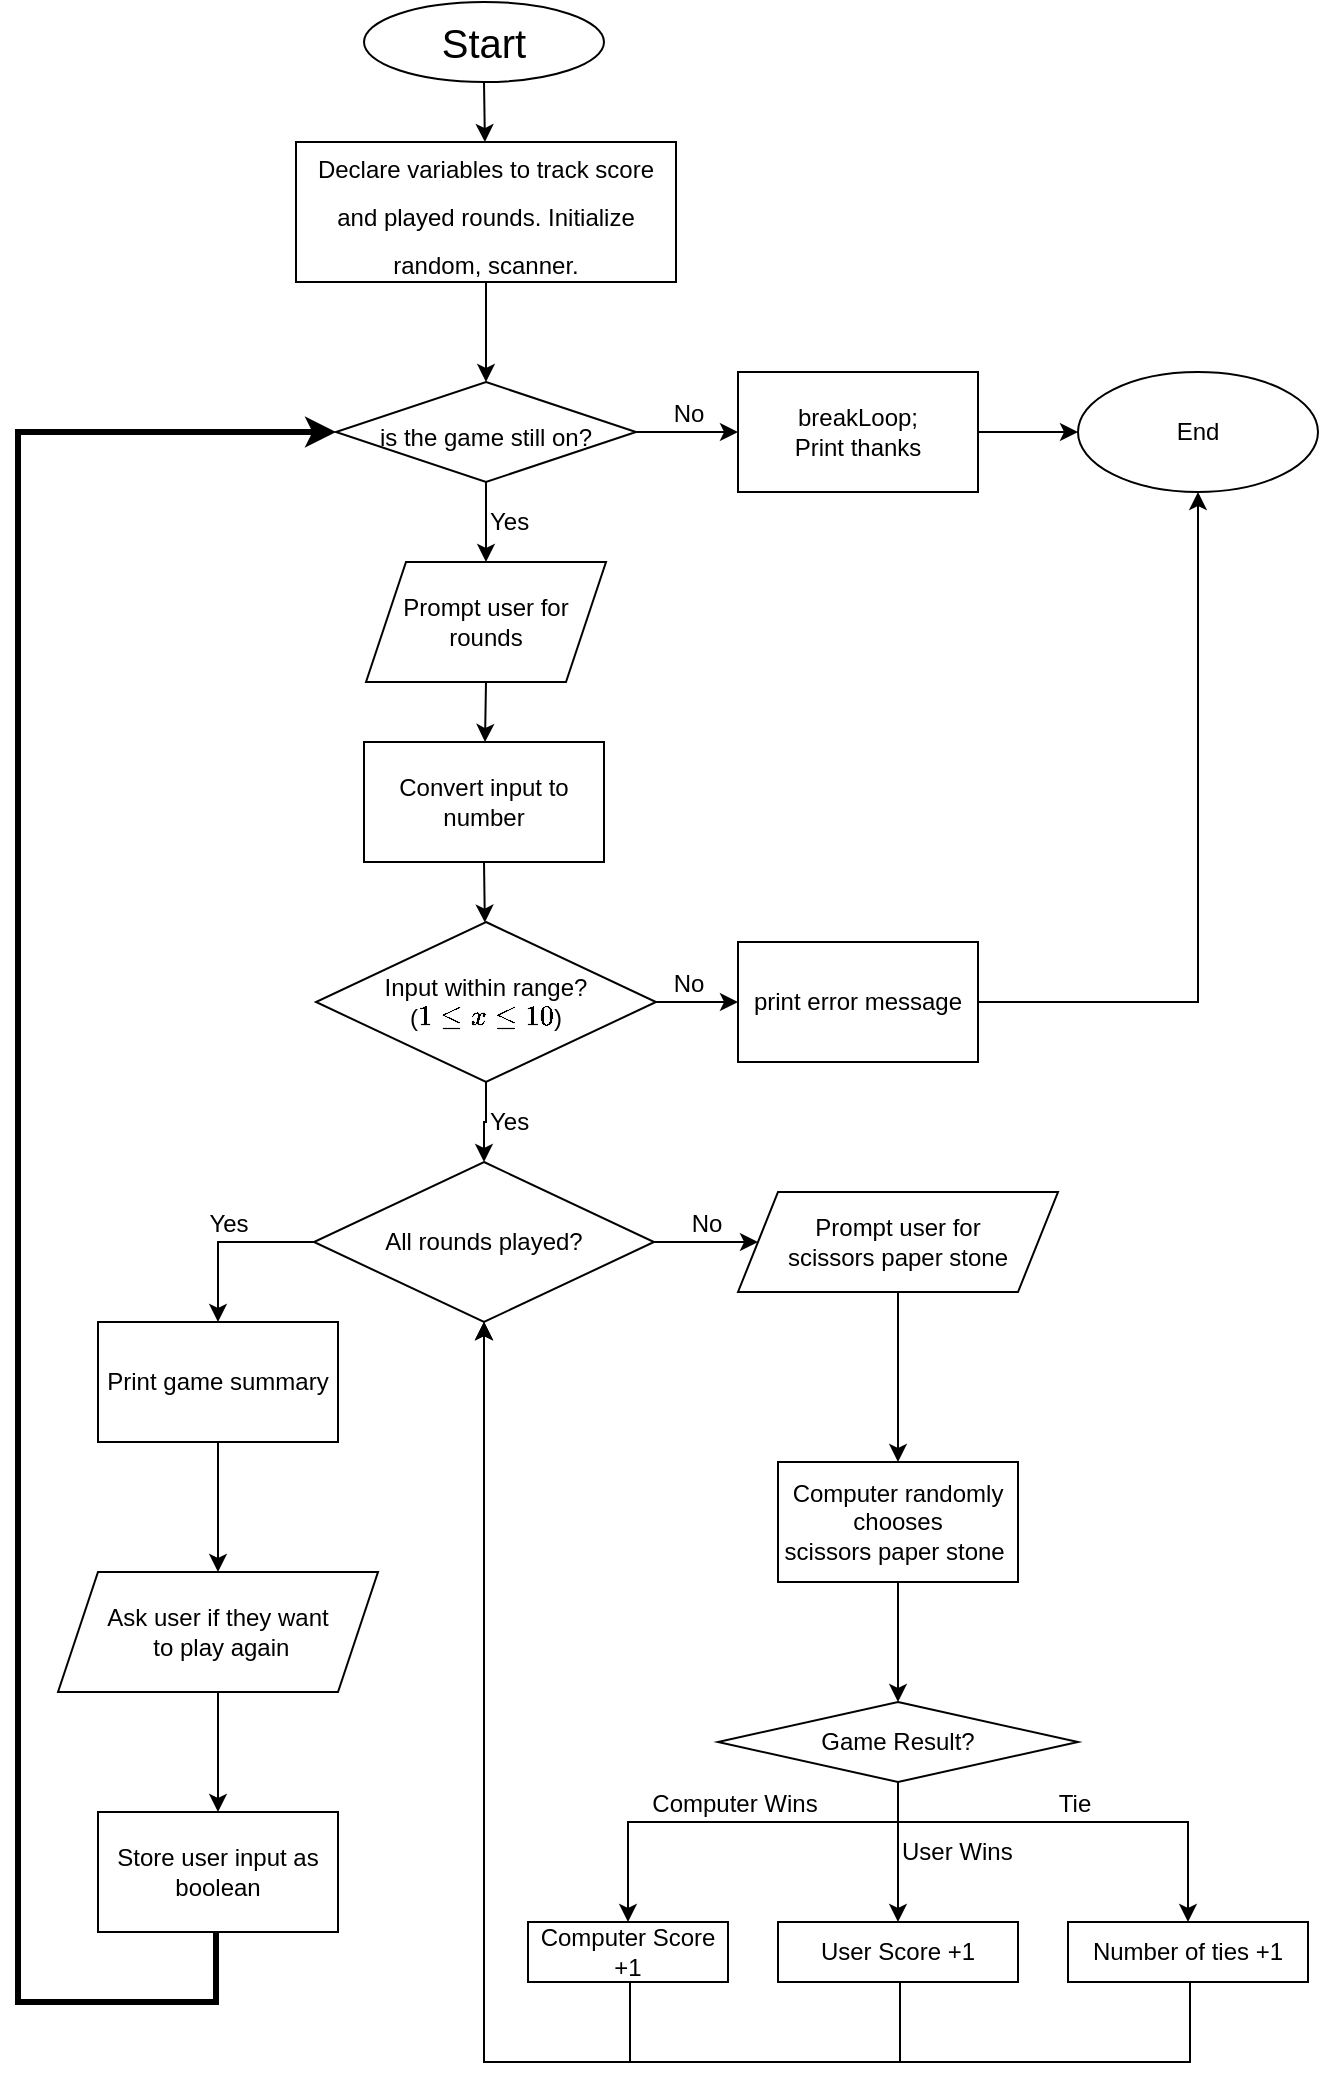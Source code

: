 <mxfile version="16.1.0" type="github"><diagram id="C5RBs43oDa-KdzZeNtuy" name="Page-1"><mxGraphModel dx="1038" dy="585" grid="1" gridSize="10" guides="1" tooltips="1" connect="1" arrows="1" fold="1" page="1" pageScale="1" pageWidth="827" pageHeight="1169" math="1" shadow="0"><root><mxCell id="WIyWlLk6GJQsqaUBKTNV-0"/><mxCell id="WIyWlLk6GJQsqaUBKTNV-1" parent="WIyWlLk6GJQsqaUBKTNV-0"/><mxCell id="8JwnqCxWgduDvfECwKM9-1" value="&lt;font style=&quot;font-size: 20px&quot;&gt;Start&lt;/font&gt;" style="ellipse;whiteSpace=wrap;html=1;" parent="WIyWlLk6GJQsqaUBKTNV-1" vertex="1"><mxGeometry x="203" y="80" width="120" height="40" as="geometry"/></mxCell><mxCell id="8JwnqCxWgduDvfECwKM9-2" value="" style="endArrow=classic;html=1;rounded=0;fontSize=20;exitX=0.5;exitY=1;exitDx=0;exitDy=0;" parent="WIyWlLk6GJQsqaUBKTNV-1" source="8JwnqCxWgduDvfECwKM9-1" target="8JwnqCxWgduDvfECwKM9-3" edge="1"><mxGeometry width="50" height="50" relative="1" as="geometry"><mxPoint x="239" y="300" as="sourcePoint"/><mxPoint x="263" y="180" as="targetPoint"/></mxGeometry></mxCell><mxCell id="8JwnqCxWgduDvfECwKM9-33" value="" style="edgeStyle=orthogonalEdgeStyle;rounded=0;orthogonalLoop=1;jettySize=auto;html=1;fontSize=12;" parent="WIyWlLk6GJQsqaUBKTNV-1" source="8JwnqCxWgduDvfECwKM9-3" target="8JwnqCxWgduDvfECwKM9-32" edge="1"><mxGeometry relative="1" as="geometry"/></mxCell><mxCell id="8JwnqCxWgduDvfECwKM9-3" value="&lt;font style=&quot;font-size: 12px&quot;&gt;Declare variables to track score and played rounds. Initialize random, scanner.&lt;/font&gt;" style="rounded=0;whiteSpace=wrap;html=1;fontSize=20;align=center;spacingBottom=3;" parent="WIyWlLk6GJQsqaUBKTNV-1" vertex="1"><mxGeometry x="169" y="150" width="190" height="70" as="geometry"/></mxCell><mxCell id="8JwnqCxWgduDvfECwKM9-5" value="Prompt user for rounds" style="shape=parallelogram;perimeter=parallelogramPerimeter;whiteSpace=wrap;html=1;fixedSize=1;fontSize=12;" parent="WIyWlLk6GJQsqaUBKTNV-1" vertex="1"><mxGeometry x="204" y="360" width="120" height="60" as="geometry"/></mxCell><mxCell id="8JwnqCxWgduDvfECwKM9-6" value="" style="endArrow=classic;html=1;rounded=0;fontSize=12;exitX=0.5;exitY=1;exitDx=0;exitDy=0;" parent="WIyWlLk6GJQsqaUBKTNV-1" source="8JwnqCxWgduDvfECwKM9-5" target="8JwnqCxWgduDvfECwKM9-7" edge="1"><mxGeometry width="50" height="50" relative="1" as="geometry"><mxPoint x="239" y="360" as="sourcePoint"/><mxPoint x="289" y="310" as="targetPoint"/></mxGeometry></mxCell><mxCell id="8JwnqCxWgduDvfECwKM9-7" value="Convert input to number" style="rounded=0;whiteSpace=wrap;html=1;fontSize=12;" parent="WIyWlLk6GJQsqaUBKTNV-1" vertex="1"><mxGeometry x="203" y="450" width="120" height="60" as="geometry"/></mxCell><mxCell id="8JwnqCxWgduDvfECwKM9-8" value="" style="endArrow=classic;html=1;rounded=0;fontSize=12;exitX=0.5;exitY=1;exitDx=0;exitDy=0;" parent="WIyWlLk6GJQsqaUBKTNV-1" source="8JwnqCxWgduDvfECwKM9-7" target="8JwnqCxWgduDvfECwKM9-9" edge="1"><mxGeometry width="50" height="50" relative="1" as="geometry"><mxPoint x="239" y="550" as="sourcePoint"/><mxPoint x="289" y="500" as="targetPoint"/></mxGeometry></mxCell><mxCell id="8JwnqCxWgduDvfECwKM9-11" value="" style="edgeStyle=orthogonalEdgeStyle;rounded=0;orthogonalLoop=1;jettySize=auto;html=1;fontSize=12;verticalAlign=top;" parent="WIyWlLk6GJQsqaUBKTNV-1" source="8JwnqCxWgduDvfECwKM9-9" target="8JwnqCxWgduDvfECwKM9-10" edge="1"><mxGeometry relative="1" as="geometry"/></mxCell><mxCell id="8JwnqCxWgduDvfECwKM9-12" value="No" style="edgeLabel;html=1;align=center;verticalAlign=bottom;resizable=0;points=[];fontSize=12;" parent="8JwnqCxWgduDvfECwKM9-11" vertex="1" connectable="0"><mxGeometry x="-0.223" y="1" relative="1" as="geometry"><mxPoint as="offset"/></mxGeometry></mxCell><mxCell id="8JwnqCxWgduDvfECwKM9-16" value="Yes" style="edgeStyle=orthogonalEdgeStyle;rounded=0;orthogonalLoop=1;jettySize=auto;html=1;fontSize=12;verticalAlign=middle;labelPosition=right;verticalLabelPosition=middle;align=left;" parent="WIyWlLk6GJQsqaUBKTNV-1" source="8JwnqCxWgduDvfECwKM9-9" target="8JwnqCxWgduDvfECwKM9-17" edge="1"><mxGeometry relative="1" as="geometry"><mxPoint x="264" y="710" as="targetPoint"/></mxGeometry></mxCell><mxCell id="8JwnqCxWgduDvfECwKM9-9" value="Input within range?&lt;br&gt;(`1&amp;lt;= x&amp;lt;=10`)" style="rhombus;whiteSpace=wrap;html=1;fontSize=12;" parent="WIyWlLk6GJQsqaUBKTNV-1" vertex="1"><mxGeometry x="179" y="540" width="170" height="80" as="geometry"/></mxCell><mxCell id="8JwnqCxWgduDvfECwKM9-31" value="" style="edgeStyle=orthogonalEdgeStyle;rounded=0;orthogonalLoop=1;jettySize=auto;html=1;fontSize=12;entryX=0.5;entryY=1;entryDx=0;entryDy=0;" parent="WIyWlLk6GJQsqaUBKTNV-1" source="8JwnqCxWgduDvfECwKM9-10" target="8JwnqCxWgduDvfECwKM9-43" edge="1"><mxGeometry relative="1" as="geometry"><mxPoint x="739" y="830" as="targetPoint"/></mxGeometry></mxCell><mxCell id="8JwnqCxWgduDvfECwKM9-10" value="print error message" style="whiteSpace=wrap;html=1;" parent="WIyWlLk6GJQsqaUBKTNV-1" vertex="1"><mxGeometry x="390" y="550" width="120" height="60" as="geometry"/></mxCell><mxCell id="8JwnqCxWgduDvfECwKM9-19" value="Yes" style="edgeStyle=orthogonalEdgeStyle;rounded=0;orthogonalLoop=1;jettySize=auto;html=1;fontSize=12;verticalAlign=bottom;entryX=0.5;entryY=0;entryDx=0;entryDy=0;" parent="WIyWlLk6GJQsqaUBKTNV-1" target="8JwnqCxWgduDvfECwKM9-18" edge="1"><mxGeometry relative="1" as="geometry"><mxPoint x="180" y="700" as="sourcePoint"/><Array as="points"><mxPoint x="130" y="700"/><mxPoint x="130" y="730"/><mxPoint x="130" y="730"/></Array></mxGeometry></mxCell><mxCell id="8JwnqCxWgduDvfECwKM9-49" value="No" style="edgeStyle=orthogonalEdgeStyle;rounded=0;orthogonalLoop=1;jettySize=auto;html=1;fontSize=12;labelPosition=center;verticalLabelPosition=top;align=center;verticalAlign=bottom;" parent="WIyWlLk6GJQsqaUBKTNV-1" source="8JwnqCxWgduDvfECwKM9-17" target="8JwnqCxWgduDvfECwKM9-48" edge="1"><mxGeometry relative="1" as="geometry"/></mxCell><mxCell id="8JwnqCxWgduDvfECwKM9-17" value="All rounds played?" style="rhombus;whiteSpace=wrap;html=1;fontSize=12;" parent="WIyWlLk6GJQsqaUBKTNV-1" vertex="1"><mxGeometry x="178" y="660" width="170" height="80" as="geometry"/></mxCell><mxCell id="8JwnqCxWgduDvfECwKM9-21" value="" style="edgeStyle=orthogonalEdgeStyle;rounded=0;orthogonalLoop=1;jettySize=auto;html=1;fontSize=12;entryX=0.5;entryY=0;entryDx=0;entryDy=0;" parent="WIyWlLk6GJQsqaUBKTNV-1" source="8JwnqCxWgduDvfECwKM9-18" target="8JwnqCxWgduDvfECwKM9-22" edge="1"><mxGeometry relative="1" as="geometry"><mxPoint x="130" y="855" as="targetPoint"/></mxGeometry></mxCell><mxCell id="8JwnqCxWgduDvfECwKM9-18" value="Print game summary" style="whiteSpace=wrap;html=1;" parent="WIyWlLk6GJQsqaUBKTNV-1" vertex="1"><mxGeometry x="70" y="740" width="120" height="60" as="geometry"/></mxCell><mxCell id="8JwnqCxWgduDvfECwKM9-25" value="" style="edgeStyle=orthogonalEdgeStyle;rounded=0;orthogonalLoop=1;jettySize=auto;html=1;fontSize=12;entryX=0.5;entryY=0;entryDx=0;entryDy=0;" parent="WIyWlLk6GJQsqaUBKTNV-1" source="8JwnqCxWgduDvfECwKM9-22" target="8JwnqCxWgduDvfECwKM9-40" edge="1"><mxGeometry relative="1" as="geometry"><mxPoint x="130" y="995" as="targetPoint"/></mxGeometry></mxCell><mxCell id="8JwnqCxWgduDvfECwKM9-22" value="Ask user if they want&lt;br&gt;&amp;nbsp;to play again" style="shape=parallelogram;perimeter=parallelogramPerimeter;whiteSpace=wrap;html=1;fixedSize=1;fontSize=12;spacing=3;" parent="WIyWlLk6GJQsqaUBKTNV-1" vertex="1"><mxGeometry x="50" y="865" width="160" height="60" as="geometry"/></mxCell><mxCell id="8JwnqCxWgduDvfECwKM9-37" value="" style="edgeStyle=orthogonalEdgeStyle;rounded=0;orthogonalLoop=1;jettySize=auto;html=1;fontSize=12;entryX=0;entryY=0.5;entryDx=0;entryDy=0;exitX=0.5;exitY=1;exitDx=0;exitDy=0;strokeWidth=3;" parent="WIyWlLk6GJQsqaUBKTNV-1" source="8JwnqCxWgduDvfECwKM9-40" target="8JwnqCxWgduDvfECwKM9-32" edge="1"><mxGeometry relative="1" as="geometry"><mxPoint x="479" y="1040" as="sourcePoint"/><mxPoint x="479" y="1120" as="targetPoint"/><Array as="points"><mxPoint x="129" y="1080"/><mxPoint x="30" y="1080"/><mxPoint x="30" y="295"/></Array></mxGeometry></mxCell><mxCell id="8JwnqCxWgduDvfECwKM9-34" value="Yes" style="edgeStyle=orthogonalEdgeStyle;rounded=0;orthogonalLoop=1;jettySize=auto;html=1;fontSize=12;labelPosition=right;verticalLabelPosition=middle;align=left;verticalAlign=middle;" parent="WIyWlLk6GJQsqaUBKTNV-1" source="8JwnqCxWgduDvfECwKM9-32" target="8JwnqCxWgduDvfECwKM9-5" edge="1"><mxGeometry relative="1" as="geometry"/></mxCell><mxCell id="8JwnqCxWgduDvfECwKM9-32" value="&lt;font style=&quot;font-size: 12px&quot;&gt;is the game still on?&lt;/font&gt;" style="rhombus;whiteSpace=wrap;html=1;fontSize=20;rounded=0;spacingBottom=3;" parent="WIyWlLk6GJQsqaUBKTNV-1" vertex="1"><mxGeometry x="189" y="270" width="150" height="50" as="geometry"/></mxCell><mxCell id="8JwnqCxWgduDvfECwKM9-40" value="Store user input as boolean" style="rounded=0;whiteSpace=wrap;html=1;fontSize=12;" parent="WIyWlLk6GJQsqaUBKTNV-1" vertex="1"><mxGeometry x="70" y="985" width="120" height="60" as="geometry"/></mxCell><mxCell id="8JwnqCxWgduDvfECwKM9-41" value="No" style="edgeStyle=orthogonalEdgeStyle;rounded=0;orthogonalLoop=1;jettySize=auto;html=1;fontSize=12;labelPosition=center;verticalLabelPosition=top;align=center;verticalAlign=bottom;exitX=1;exitY=0.5;exitDx=0;exitDy=0;" parent="WIyWlLk6GJQsqaUBKTNV-1" source="8JwnqCxWgduDvfECwKM9-32" target="8JwnqCxWgduDvfECwKM9-42" edge="1"><mxGeometry relative="1" as="geometry"><mxPoint x="359" y="295" as="sourcePoint"/></mxGeometry></mxCell><mxCell id="8JwnqCxWgduDvfECwKM9-44" value="" style="edgeStyle=orthogonalEdgeStyle;rounded=0;orthogonalLoop=1;jettySize=auto;html=1;fontSize=12;" parent="WIyWlLk6GJQsqaUBKTNV-1" source="8JwnqCxWgduDvfECwKM9-42" target="8JwnqCxWgduDvfECwKM9-43" edge="1"><mxGeometry relative="1" as="geometry"/></mxCell><mxCell id="8JwnqCxWgduDvfECwKM9-42" value="breakLoop;&lt;br&gt;Print thanks" style="whiteSpace=wrap;html=1;spacing=3;" parent="WIyWlLk6GJQsqaUBKTNV-1" vertex="1"><mxGeometry x="390" y="265" width="120" height="60" as="geometry"/></mxCell><mxCell id="8JwnqCxWgduDvfECwKM9-43" value="End" style="ellipse;whiteSpace=wrap;html=1;spacing=3;" parent="WIyWlLk6GJQsqaUBKTNV-1" vertex="1"><mxGeometry x="560" y="265" width="120" height="60" as="geometry"/></mxCell><mxCell id="8JwnqCxWgduDvfECwKM9-51" value="" style="edgeStyle=orthogonalEdgeStyle;rounded=0;orthogonalLoop=1;jettySize=auto;html=1;fontSize=12;" parent="WIyWlLk6GJQsqaUBKTNV-1" source="8JwnqCxWgduDvfECwKM9-48" target="8JwnqCxWgduDvfECwKM9-50" edge="1"><mxGeometry relative="1" as="geometry"/></mxCell><mxCell id="8JwnqCxWgduDvfECwKM9-48" value="Prompt user for &lt;br&gt;scissors paper stone" style="shape=parallelogram;perimeter=parallelogramPerimeter;whiteSpace=wrap;html=1;fixedSize=1;" parent="WIyWlLk6GJQsqaUBKTNV-1" vertex="1"><mxGeometry x="390" y="675" width="160" height="50" as="geometry"/></mxCell><mxCell id="8JwnqCxWgduDvfECwKM9-55" value="" style="edgeStyle=orthogonalEdgeStyle;rounded=0;orthogonalLoop=1;jettySize=auto;html=1;fontSize=12;exitX=0.5;exitY=1;exitDx=0;exitDy=0;" parent="WIyWlLk6GJQsqaUBKTNV-1" source="8JwnqCxWgduDvfECwKM9-50" target="8JwnqCxWgduDvfECwKM9-54" edge="1"><mxGeometry relative="1" as="geometry"><mxPoint x="471" y="870" as="sourcePoint"/></mxGeometry></mxCell><mxCell id="8JwnqCxWgduDvfECwKM9-50" value="Computer randomly chooses&lt;br&gt;scissors paper stone&amp;nbsp;" style="whiteSpace=wrap;html=1;" parent="WIyWlLk6GJQsqaUBKTNV-1" vertex="1"><mxGeometry x="410" y="810" width="120" height="60" as="geometry"/></mxCell><mxCell id="8JwnqCxWgduDvfECwKM9-57" value="User Wins" style="edgeStyle=orthogonalEdgeStyle;rounded=0;orthogonalLoop=1;jettySize=auto;html=1;fontSize=12;labelPosition=right;verticalLabelPosition=middle;align=left;verticalAlign=middle;" parent="WIyWlLk6GJQsqaUBKTNV-1" source="8JwnqCxWgduDvfECwKM9-54" target="8JwnqCxWgduDvfECwKM9-56" edge="1"><mxGeometry relative="1" as="geometry"/></mxCell><mxCell id="8JwnqCxWgduDvfECwKM9-54" value="Game Result?" style="rhombus;whiteSpace=wrap;html=1;" parent="WIyWlLk6GJQsqaUBKTNV-1" vertex="1"><mxGeometry x="380" y="930" width="180" height="40" as="geometry"/></mxCell><mxCell id="8JwnqCxWgduDvfECwKM9-56" value="User Score +1" style="whiteSpace=wrap;html=1;" parent="WIyWlLk6GJQsqaUBKTNV-1" vertex="1"><mxGeometry x="410" y="1040" width="120" height="30" as="geometry"/></mxCell><mxCell id="8JwnqCxWgduDvfECwKM9-63" value="Tie" style="edgeStyle=orthogonalEdgeStyle;rounded=0;orthogonalLoop=1;jettySize=auto;html=1;fontSize=12;exitX=0.5;exitY=1;exitDx=0;exitDy=0;verticalAlign=bottom;" parent="WIyWlLk6GJQsqaUBKTNV-1" source="8JwnqCxWgduDvfECwKM9-54" target="8JwnqCxWgduDvfECwKM9-64" edge="1"><mxGeometry relative="1" as="geometry"><mxPoint x="616" y="1010" as="sourcePoint"/><Array as="points"><mxPoint x="470" y="990"/><mxPoint x="615" y="990"/></Array></mxGeometry></mxCell><mxCell id="8JwnqCxWgduDvfECwKM9-64" value="Number of ties +1" style="whiteSpace=wrap;html=1;" parent="WIyWlLk6GJQsqaUBKTNV-1" vertex="1"><mxGeometry x="555" y="1040" width="120" height="30" as="geometry"/></mxCell><mxCell id="8JwnqCxWgduDvfECwKM9-65" value="Computer Wins" style="edgeStyle=orthogonalEdgeStyle;rounded=0;orthogonalLoop=1;jettySize=auto;html=1;fontSize=12;exitX=0.5;exitY=1;exitDx=0;exitDy=0;verticalAlign=bottom;" parent="WIyWlLk6GJQsqaUBKTNV-1" source="8JwnqCxWgduDvfECwKM9-54" target="8JwnqCxWgduDvfECwKM9-66" edge="1"><mxGeometry relative="1" as="geometry"><mxPoint x="336" y="1010" as="sourcePoint"/><Array as="points"><mxPoint x="470" y="990"/><mxPoint x="335" y="990"/></Array></mxGeometry></mxCell><mxCell id="8JwnqCxWgduDvfECwKM9-69" value="" style="edgeStyle=orthogonalEdgeStyle;rounded=0;orthogonalLoop=1;jettySize=auto;html=1;fontSize=12;entryX=0.5;entryY=1;entryDx=0;entryDy=0;" parent="WIyWlLk6GJQsqaUBKTNV-1" source="8JwnqCxWgduDvfECwKM9-66" target="8JwnqCxWgduDvfECwKM9-17" edge="1"><mxGeometry relative="1" as="geometry"><mxPoint x="139" y="1145" as="targetPoint"/><Array as="points"><mxPoint x="336" y="1110"/><mxPoint x="263" y="1110"/></Array></mxGeometry></mxCell><mxCell id="8JwnqCxWgduDvfECwKM9-66" value="Computer Score +1" style="whiteSpace=wrap;html=1;" parent="WIyWlLk6GJQsqaUBKTNV-1" vertex="1"><mxGeometry x="285" y="1040" width="100" height="30" as="geometry"/></mxCell><mxCell id="8JwnqCxWgduDvfECwKM9-70" value="" style="edgeStyle=orthogonalEdgeStyle;rounded=0;orthogonalLoop=1;jettySize=auto;html=1;fontSize=12;entryX=0.5;entryY=1;entryDx=0;entryDy=0;exitX=0.5;exitY=1;exitDx=0;exitDy=0;" parent="WIyWlLk6GJQsqaUBKTNV-1" source="8JwnqCxWgduDvfECwKM9-56" target="8JwnqCxWgduDvfECwKM9-17" edge="1"><mxGeometry relative="1" as="geometry"><mxPoint x="149" y="1090" as="sourcePoint"/><mxPoint x="188" y="710" as="targetPoint"/><Array as="points"><mxPoint x="471" y="1110"/><mxPoint x="263" y="1110"/></Array></mxGeometry></mxCell><mxCell id="8JwnqCxWgduDvfECwKM9-71" value="" style="edgeStyle=orthogonalEdgeStyle;rounded=0;orthogonalLoop=1;jettySize=auto;html=1;fontSize=12;entryX=0.5;entryY=1;entryDx=0;entryDy=0;exitX=0.5;exitY=1;exitDx=0;exitDy=0;" parent="WIyWlLk6GJQsqaUBKTNV-1" source="8JwnqCxWgduDvfECwKM9-64" target="8JwnqCxWgduDvfECwKM9-17" edge="1"><mxGeometry relative="1" as="geometry"><mxPoint x="274" y="1090" as="sourcePoint"/><mxPoint x="188" y="710" as="targetPoint"/><Array as="points"><mxPoint x="616" y="1110"/><mxPoint x="263" y="1110"/></Array></mxGeometry></mxCell></root></mxGraphModel></diagram></mxfile>